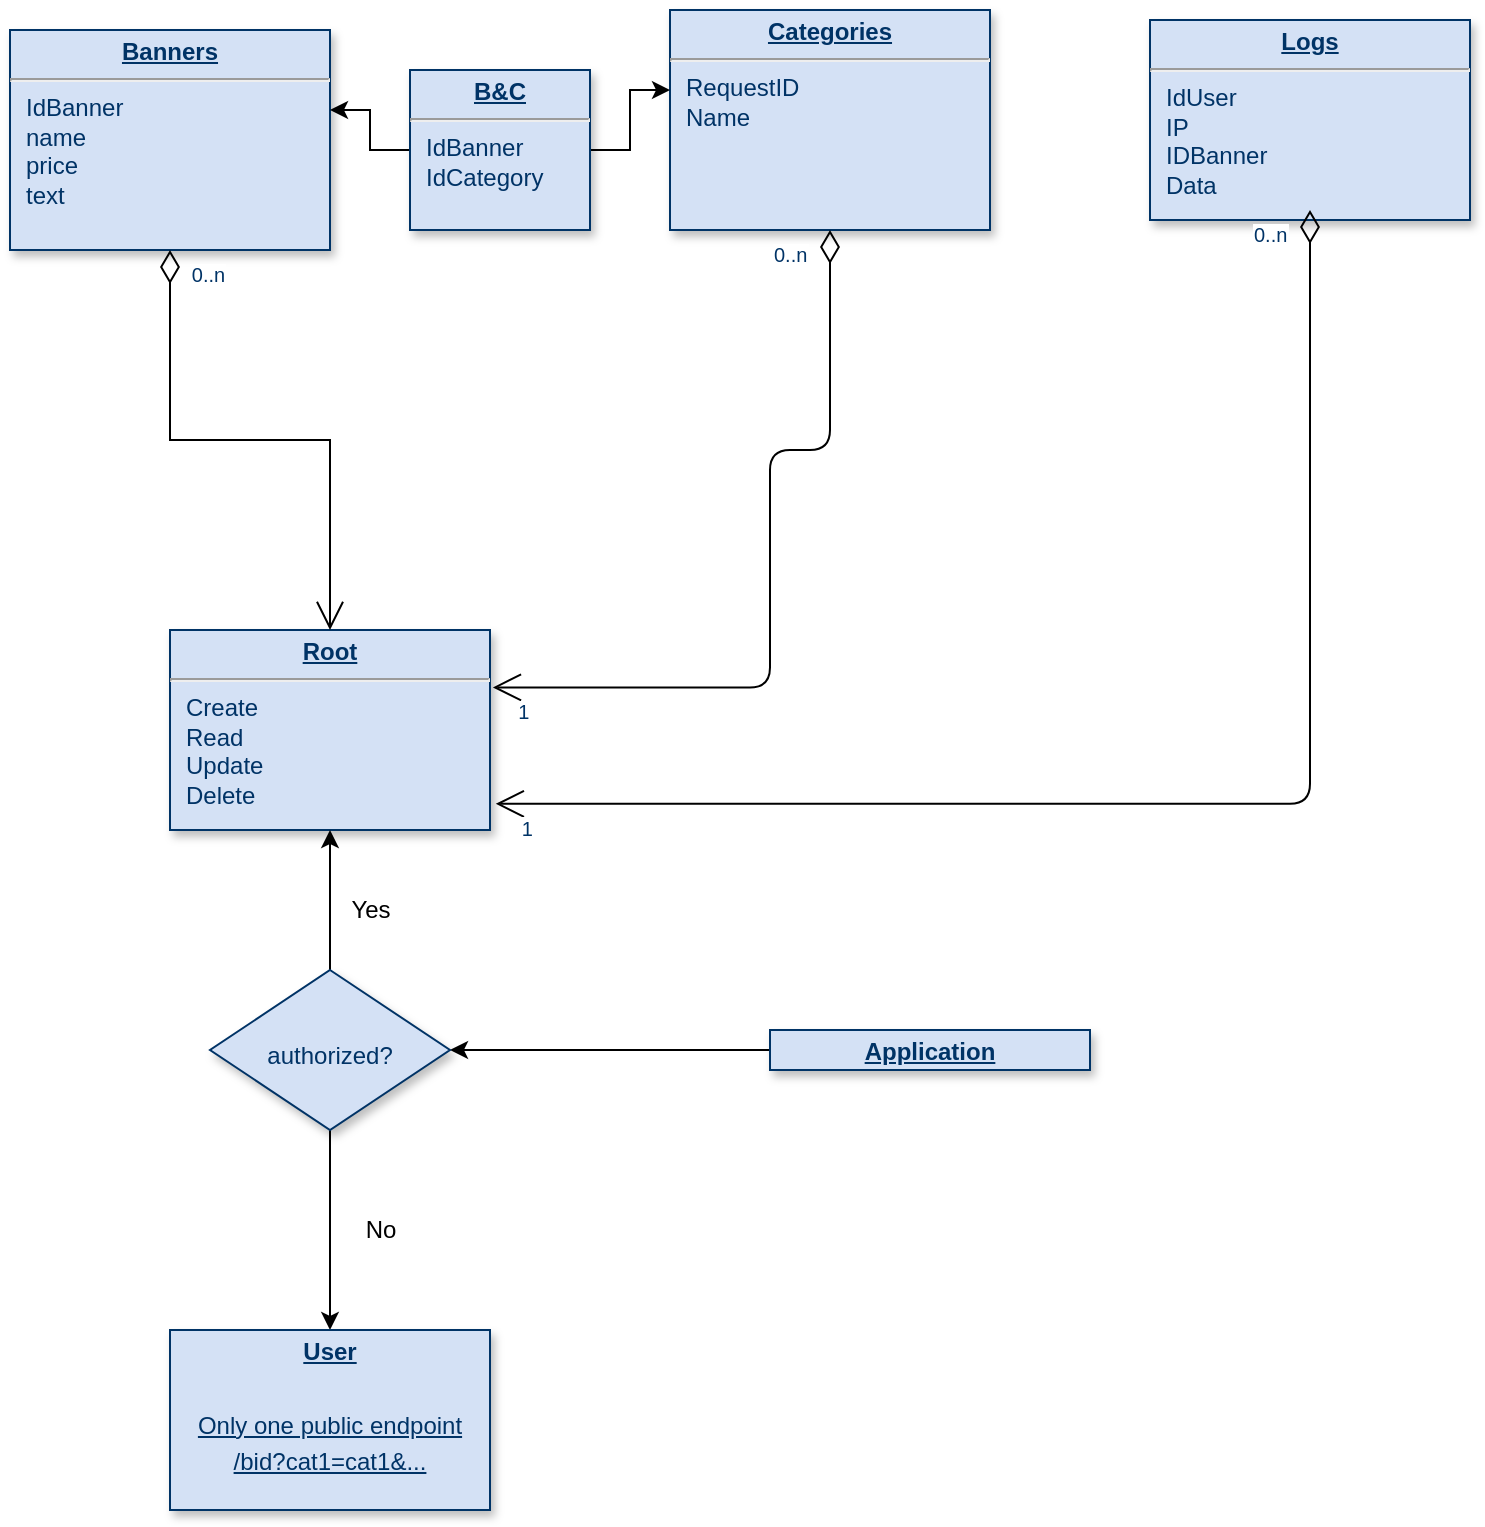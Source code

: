 <mxfile version="18.0.2" type="github">
  <diagram name="Page-1" id="efa7a0a1-bf9b-a30e-e6df-94a7791c09e9">
    <mxGraphModel dx="795" dy="795" grid="1" gridSize="10" guides="1" tooltips="1" connect="1" arrows="1" fold="1" page="1" pageScale="1" pageWidth="826" pageHeight="1169" background="none" math="0" shadow="0">
      <root>
        <mxCell id="0" />
        <mxCell id="1" parent="0" />
        <mxCell id="22" value="&lt;p style=&quot;margin: 0px; margin-top: 4px; text-align: center; text-decoration: underline;&quot;&gt;&lt;strong&gt;Root&lt;/strong&gt;&lt;/p&gt;&lt;hr&gt;&lt;p style=&quot;margin: 0px; margin-left: 8px;&quot;&gt;Create&lt;/p&gt;&lt;p style=&quot;margin: 0px; margin-left: 8px;&quot;&gt;Read&lt;/p&gt;&lt;p style=&quot;margin: 0px; margin-left: 8px;&quot;&gt;Update&lt;/p&gt;&lt;p style=&quot;margin: 0px; margin-left: 8px;&quot;&gt;Delete&lt;/p&gt;" style="verticalAlign=top;align=left;overflow=fill;fontSize=12;fontFamily=Helvetica;html=1;strokeColor=#003366;shadow=1;fillColor=#D4E1F5;fontColor=#003366" parent="1" vertex="1">
          <mxGeometry x="950" y="410" width="160" height="100" as="geometry" />
        </mxCell>
        <mxCell id="23" value="&lt;p style=&quot;margin: 0px; margin-top: 4px; text-align: center; text-decoration: underline;&quot;&gt;&lt;strong&gt;Banners&lt;/strong&gt;&lt;/p&gt;&lt;hr&gt;&lt;p style=&quot;margin: 0px; margin-left: 8px;&quot;&gt;IdBanner&lt;/p&gt;&lt;p style=&quot;margin: 0px; margin-left: 8px;&quot;&gt;name&lt;/p&gt;&lt;p style=&quot;margin: 0px; margin-left: 8px;&quot;&gt;price&lt;/p&gt;&lt;p style=&quot;margin: 0px; margin-left: 8px;&quot;&gt;text&lt;/p&gt;" style="verticalAlign=top;align=left;overflow=fill;fontSize=12;fontFamily=Helvetica;html=1;strokeColor=#003366;shadow=1;fillColor=#D4E1F5;fontColor=#003366" parent="1" vertex="1">
          <mxGeometry x="870" y="110" width="160" height="110" as="geometry" />
        </mxCell>
        <mxCell id="35" value="&lt;p style=&quot;margin: 0px; margin-top: 4px; text-align: center; text-decoration: underline;&quot;&gt;&lt;strong&gt;Categories&lt;/strong&gt;&lt;/p&gt;&lt;hr&gt;&lt;p style=&quot;margin: 0px; margin-left: 8px;&quot;&gt;RequestID&lt;/p&gt;&lt;p style=&quot;margin: 0px; margin-left: 8px;&quot;&gt;Name&lt;/p&gt;&lt;p style=&quot;margin: 0px; margin-left: 8px;&quot;&gt;&lt;br&gt;&lt;/p&gt;" style="verticalAlign=top;align=left;overflow=fill;fontSize=12;fontFamily=Helvetica;html=1;strokeColor=#003366;shadow=1;fillColor=#D4E1F5;fontColor=#003366" parent="1" vertex="1">
          <mxGeometry x="1200" y="100" width="160" height="110" as="geometry" />
        </mxCell>
        <mxCell id="45" value="" style="endArrow=open;endSize=12;startArrow=diamondThin;startSize=14;startFill=0;edgeStyle=orthogonalEdgeStyle;rounded=0" parent="1" source="23" target="22" edge="1">
          <mxGeometry x="519.36" y="180" as="geometry">
            <mxPoint x="519.36" y="180" as="sourcePoint" />
            <mxPoint x="679.36" y="180" as="targetPoint" />
          </mxGeometry>
        </mxCell>
        <mxCell id="46" value="0..n" style="resizable=0;align=left;verticalAlign=top;labelBackgroundColor=#ffffff;fontSize=10;strokeColor=#003366;shadow=1;fillColor=#D4E1F5;fontColor=#003366" parent="45" connectable="0" vertex="1">
          <mxGeometry x="-1" relative="1" as="geometry">
            <mxPoint x="8.92" as="offset" />
          </mxGeometry>
        </mxCell>
        <mxCell id="84" value="" style="endArrow=open;endSize=12;startArrow=diamondThin;startSize=14;startFill=0;edgeStyle=orthogonalEdgeStyle;exitX=0.5;exitY=1;exitDx=0;exitDy=0;entryX=1.009;entryY=0.287;entryDx=0;entryDy=0;entryPerimeter=0;" parent="1" source="35" target="22" edge="1">
          <mxGeometry x="1389.36" y="130" as="geometry">
            <mxPoint x="1170" y="520" as="sourcePoint" />
            <mxPoint x="1549.36" y="130" as="targetPoint" />
            <Array as="points">
              <mxPoint x="1280" y="320" />
              <mxPoint x="1250" y="320" />
              <mxPoint x="1250" y="439" />
            </Array>
          </mxGeometry>
        </mxCell>
        <mxCell id="85" value="0..n" style="resizable=0;align=left;verticalAlign=top;labelBackgroundColor=#ffffff;fontSize=10;strokeColor=#003366;shadow=1;fillColor=#D4E1F5;fontColor=#003366" parent="84" connectable="0" vertex="1">
          <mxGeometry x="-1" relative="1" as="geometry">
            <mxPoint x="-30" as="offset" />
          </mxGeometry>
        </mxCell>
        <mxCell id="86" value="1" style="resizable=0;align=right;verticalAlign=top;labelBackgroundColor=#ffffff;fontSize=10;strokeColor=#003366;shadow=1;fillColor=#D4E1F5;fontColor=#003366" parent="84" connectable="0" vertex="1">
          <mxGeometry x="1" relative="1" as="geometry">
            <mxPoint x="20" y="2.728e-13" as="offset" />
          </mxGeometry>
        </mxCell>
        <mxCell id="NhdNOb5aXkDNTFYbiQFU-117" value="&lt;p style=&quot;margin: 0px; margin-top: 4px; text-align: center; text-decoration: underline;&quot;&gt;&lt;strong&gt;Logs&lt;/strong&gt;&lt;/p&gt;&lt;hr&gt;&lt;p style=&quot;margin: 0px; margin-left: 8px;&quot;&gt;IdUser&lt;/p&gt;&lt;p style=&quot;margin: 0px; margin-left: 8px;&quot;&gt;IP&lt;/p&gt;&lt;p style=&quot;margin: 0px; margin-left: 8px;&quot;&gt;IDBanner&lt;/p&gt;&lt;p style=&quot;margin: 0px; margin-left: 8px;&quot;&gt;Data&lt;/p&gt;" style="verticalAlign=top;align=left;overflow=fill;fontSize=12;fontFamily=Helvetica;html=1;strokeColor=#003366;shadow=1;fillColor=#D4E1F5;fontColor=#003366" parent="1" vertex="1">
          <mxGeometry x="1440.0" y="105.0" width="160" height="100" as="geometry" />
        </mxCell>
        <mxCell id="NhdNOb5aXkDNTFYbiQFU-118" value="" style="endArrow=open;endSize=12;startArrow=diamondThin;startSize=14;startFill=0;edgeStyle=orthogonalEdgeStyle;exitX=0.5;exitY=1;exitDx=0;exitDy=0;entryX=1.018;entryY=0.869;entryDx=0;entryDy=0;entryPerimeter=0;" parent="1" target="22" edge="1">
          <mxGeometry x="1629.36" y="40" as="geometry">
            <mxPoint x="1520" y="200.0" as="sourcePoint" />
            <mxPoint x="1350" y="440" as="targetPoint" />
            <Array as="points">
              <mxPoint x="1520" y="497" />
            </Array>
          </mxGeometry>
        </mxCell>
        <mxCell id="NhdNOb5aXkDNTFYbiQFU-119" value="0..n" style="resizable=0;align=left;verticalAlign=top;labelBackgroundColor=#ffffff;fontSize=10;strokeColor=#003366;shadow=1;fillColor=#D4E1F5;fontColor=#003366" parent="NhdNOb5aXkDNTFYbiQFU-118" connectable="0" vertex="1">
          <mxGeometry x="-1" relative="1" as="geometry">
            <mxPoint x="-30" as="offset" />
          </mxGeometry>
        </mxCell>
        <mxCell id="NhdNOb5aXkDNTFYbiQFU-120" value="1" style="resizable=0;align=right;verticalAlign=top;labelBackgroundColor=#ffffff;fontSize=10;strokeColor=#003366;shadow=1;fillColor=#D4E1F5;fontColor=#003366" parent="NhdNOb5aXkDNTFYbiQFU-118" connectable="0" vertex="1">
          <mxGeometry x="1" relative="1" as="geometry">
            <mxPoint x="20" y="2.728e-13" as="offset" />
          </mxGeometry>
        </mxCell>
        <mxCell id="NhdNOb5aXkDNTFYbiQFU-134" value="" style="edgeStyle=orthogonalEdgeStyle;rounded=0;orthogonalLoop=1;jettySize=auto;html=0;" parent="1" source="NhdNOb5aXkDNTFYbiQFU-133" target="35" edge="1">
          <mxGeometry relative="1" as="geometry">
            <Array as="points">
              <mxPoint x="1180" y="170" />
              <mxPoint x="1180" y="140" />
            </Array>
          </mxGeometry>
        </mxCell>
        <mxCell id="NhdNOb5aXkDNTFYbiQFU-135" value="" style="edgeStyle=orthogonalEdgeStyle;rounded=0;orthogonalLoop=1;jettySize=auto;html=0;" parent="1" source="NhdNOb5aXkDNTFYbiQFU-133" target="23" edge="1">
          <mxGeometry relative="1" as="geometry">
            <Array as="points">
              <mxPoint x="1050" y="170" />
              <mxPoint x="1050" y="150" />
            </Array>
          </mxGeometry>
        </mxCell>
        <mxCell id="NhdNOb5aXkDNTFYbiQFU-133" value="&lt;p style=&quot;margin: 0px; margin-top: 4px; text-align: center; text-decoration: underline;&quot;&gt;&lt;b&gt;B&amp;amp;C&lt;/b&gt;&lt;/p&gt;&lt;hr&gt;&lt;p style=&quot;margin: 0px; margin-left: 8px;&quot;&gt;IdBanner&lt;/p&gt;&lt;p style=&quot;margin: 0px; margin-left: 8px;&quot;&gt;IdCategory&lt;/p&gt;" style="verticalAlign=top;align=left;overflow=fill;fontSize=12;fontFamily=Helvetica;html=1;strokeColor=#003366;shadow=1;fillColor=#D4E1F5;fontColor=#003366" parent="1" vertex="1">
          <mxGeometry x="1070" y="130" width="90" height="80" as="geometry" />
        </mxCell>
        <mxCell id="mp7Mzo0voSlyfgkGZcpP-88" value="" style="edgeStyle=orthogonalEdgeStyle;rounded=0;orthogonalLoop=1;jettySize=auto;html=1;" edge="1" parent="1" source="mp7Mzo0voSlyfgkGZcpP-86" target="mp7Mzo0voSlyfgkGZcpP-87">
          <mxGeometry relative="1" as="geometry" />
        </mxCell>
        <mxCell id="mp7Mzo0voSlyfgkGZcpP-86" value="&lt;p style=&quot;margin: 0px; margin-top: 4px; text-align: center; text-decoration: underline;&quot;&gt;&lt;b&gt;Application&lt;/b&gt;&lt;/p&gt;" style="verticalAlign=top;align=left;overflow=fill;fontSize=12;fontFamily=Helvetica;html=1;strokeColor=#003366;shadow=1;fillColor=#D4E1F5;fontColor=#003366" vertex="1" parent="1">
          <mxGeometry x="1250" y="610" width="160" height="20" as="geometry" />
        </mxCell>
        <mxCell id="mp7Mzo0voSlyfgkGZcpP-89" value="" style="edgeStyle=orthogonalEdgeStyle;rounded=0;orthogonalLoop=1;jettySize=auto;html=1;" edge="1" parent="1" source="mp7Mzo0voSlyfgkGZcpP-87" target="22">
          <mxGeometry relative="1" as="geometry" />
        </mxCell>
        <mxCell id="mp7Mzo0voSlyfgkGZcpP-91" value="" style="edgeStyle=orthogonalEdgeStyle;rounded=0;orthogonalLoop=1;jettySize=auto;html=1;" edge="1" parent="1" source="mp7Mzo0voSlyfgkGZcpP-87" target="mp7Mzo0voSlyfgkGZcpP-90">
          <mxGeometry relative="1" as="geometry" />
        </mxCell>
        <mxCell id="mp7Mzo0voSlyfgkGZcpP-87" value="&lt;br&gt;&amp;nbsp; &amp;nbsp; &amp;nbsp;&lt;br&gt;&amp;nbsp; &amp;nbsp; &amp;nbsp; &amp;nbsp; authorized?&lt;br&gt;&amp;nbsp; &amp;nbsp;" style="rhombus;whiteSpace=wrap;html=1;align=left;verticalAlign=top;fillColor=#D4E1F5;strokeColor=#003366;fontColor=#003366;shadow=1;" vertex="1" parent="1">
          <mxGeometry x="970" y="580" width="120" height="80" as="geometry" />
        </mxCell>
        <mxCell id="mp7Mzo0voSlyfgkGZcpP-90" value="&lt;p style=&quot;margin: 0px; margin-top: 4px; text-align: center; text-decoration: underline;&quot;&gt;&lt;b&gt;User&lt;/b&gt;&lt;/p&gt;&lt;p style=&quot;margin: 0px; margin-top: 4px; text-align: center; text-decoration: underline;&quot;&gt;&lt;br&gt;&lt;/p&gt;&lt;p style=&quot;margin: 0px; margin-top: 4px; text-align: center; text-decoration: underline;&quot;&gt;Only one public endpoint&lt;/p&gt;&lt;p style=&quot;margin: 0px; margin-top: 4px; text-align: center; text-decoration: underline;&quot;&gt;/bid?cat1=cat1&amp;amp;...&lt;/p&gt;" style="verticalAlign=top;align=left;overflow=fill;fontSize=12;fontFamily=Helvetica;html=1;strokeColor=#003366;shadow=1;fillColor=#D4E1F5;fontColor=#003366" vertex="1" parent="1">
          <mxGeometry x="950" y="760" width="160" height="90" as="geometry" />
        </mxCell>
        <mxCell id="mp7Mzo0voSlyfgkGZcpP-92" value="Yes" style="text;html=1;align=center;verticalAlign=middle;resizable=0;points=[];autosize=1;strokeColor=none;fillColor=none;" vertex="1" parent="1">
          <mxGeometry x="1030" y="540" width="40" height="20" as="geometry" />
        </mxCell>
        <mxCell id="mp7Mzo0voSlyfgkGZcpP-93" value="No" style="text;html=1;align=center;verticalAlign=middle;resizable=0;points=[];autosize=1;strokeColor=none;fillColor=none;" vertex="1" parent="1">
          <mxGeometry x="1040" y="700" width="30" height="20" as="geometry" />
        </mxCell>
      </root>
    </mxGraphModel>
  </diagram>
</mxfile>
